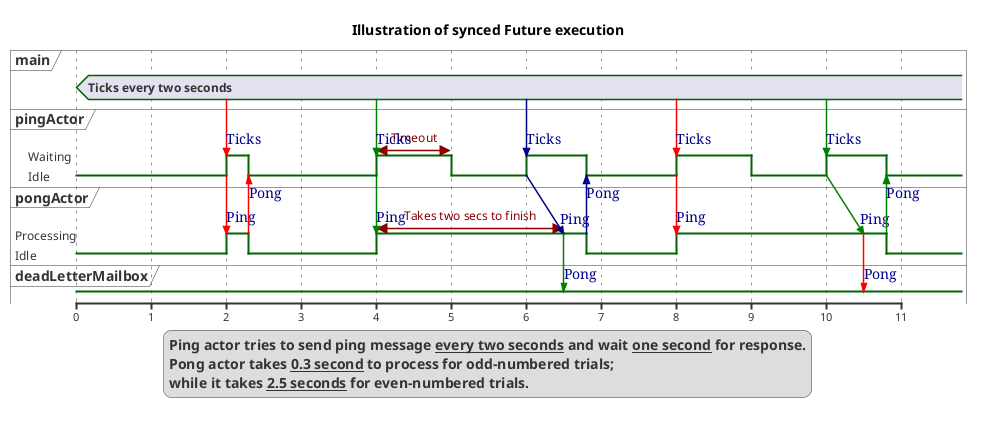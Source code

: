 @startuml

title Illustration of synced Future execution

legend
Ping actor tries to send ping message **__every two seconds__** and wait **__one second__** for response.
Pong actor takes **__0.3 second__** to process for odd-numbered trials;
while it takes **__2.5 seconds__** for even-numbered trials.
end legend

scale 1 as 75 pixels

concise "main" as main
robust "pingActor"  as ping
robust "pongActor" as pong
robust "deadLetterMailbox" as deadLetter

@0
main is "Ticks every two seconds"
ping is Idle
pong is Idle
deadLetter is " "

@2
main -[#red]> ping : Ticks
ping -[#red]> pong : Ping
ping is Waiting
pong is Processing

@2.3
pong -[#red]> ping : Pong
ping is Idle
pong is Idle

@4
main -[#green]> ping : Ticks
ping is Waiting
ping -[#green]> pong : Ping
pong is Processing
ping@4 <-> @5 : Timeout

@5
ping is Idle

@6
main -> ping : Ticks
ping is Waiting
ping -> pong@6.5 : Ping

@6.5
pong -[#green]> deadLetter : Pong
pong@4 <-> @6.5 : Takes two secs to finish
pong is Processing

@6.8
pong -> ping : Pong
pong is Idle
ping is Idle

@8
main -[#red]> ping : Ticks
ping is Waiting
ping -[#red]> pong : Ping
pong is Processing

@9
ping is Idle

@10
main -[#green]> ping : Ticks
ping is Waiting
ping -[#green]> pong@10.5 : Ping

@10.5
pong -[#red]> deadLetter : Pong

@10.8
pong -[#green]> ping : Pong
ping is Idle
pong is Idle

@enduml
